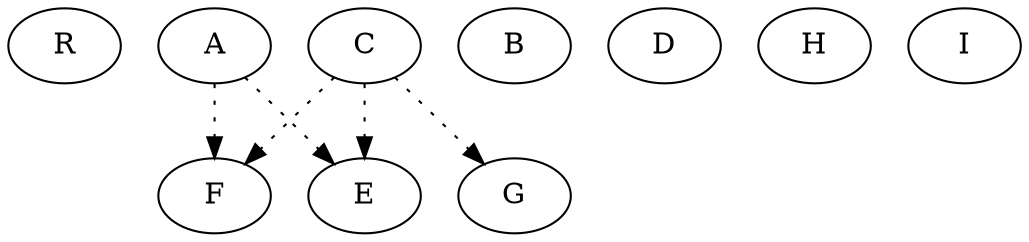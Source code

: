 digraph Cafe {
"App.main" [label="R" pos="0,5!"];
"Cafe.addRecipe" [label="A" pos="-2,4!"];
"Cafe.removeRecipe" [label="B" pos="-1,4!"];
"Cafe.placeOrder" [label="C" pos="0,4!"];
"Cafe.printMenu" [label="D" pos="1,4!"];
"Cafe.findRecipe" [label="E" pos="-1,3!"];
"Cafe.printPendingOrders" [label="F" pos="0,3!"];
"Recipe.getPrice" [label="G" pos="1,3!"];
"Order.toString" [label="H" pos="1,2!"];
"Recipe.getName" [label="I" pos="2,4!"];

// "App.main" -> "Cafe.addRecipe";
// "App.main" -> "Cafe.removeRecipe";
// "App.main" -> "Recipe.getName";
// "App.main" -> "Cafe.printMenu";
// "Cafe.printPendingOrders" -> "Order.toString";
// "Order.toString" -> "Recipe.getName";
// "Cafe.printMenu" -> "Recipe.getName";
// "Cafe.printMenu" -> "Recipe.getPrice";
// "Cafe.placeOrder" -> "Cafe.findRecipe";
// "Cafe.placeOrder" -> "Recipe.getPrice";

"Cafe.placeOrder" -> "Cafe.findRecipe"[style="dotted"];
"Cafe.addRecipe" -> "Cafe.findRecipe"[style="dotted"];
"Cafe.addRecipe" -> "Cafe.printPendingOrders"[style="dotted"];
"Cafe.placeOrder" -> "Recipe.getPrice"[style="dotted"];
"Cafe.placeOrder" -> "Cafe.printPendingOrders"[style="dotted"];

// Y [label=Y];
// "App.main" -> Y;
// "Recipe.getName" -> Y;
// "Recipe.getPrice" -> Y;
// "Cafe.addRecipe" -> Y;
// "Cafe.removeRecipe" -> Y;
// "Cafe.printPendingOrders" -> Y;
// "Order.toString" -> Y;
// "Cafe.printMenu" -> Y;
// "Cafe.placeOrder" -> Y;
// "Cafe.findRecipe" -> Y;
}